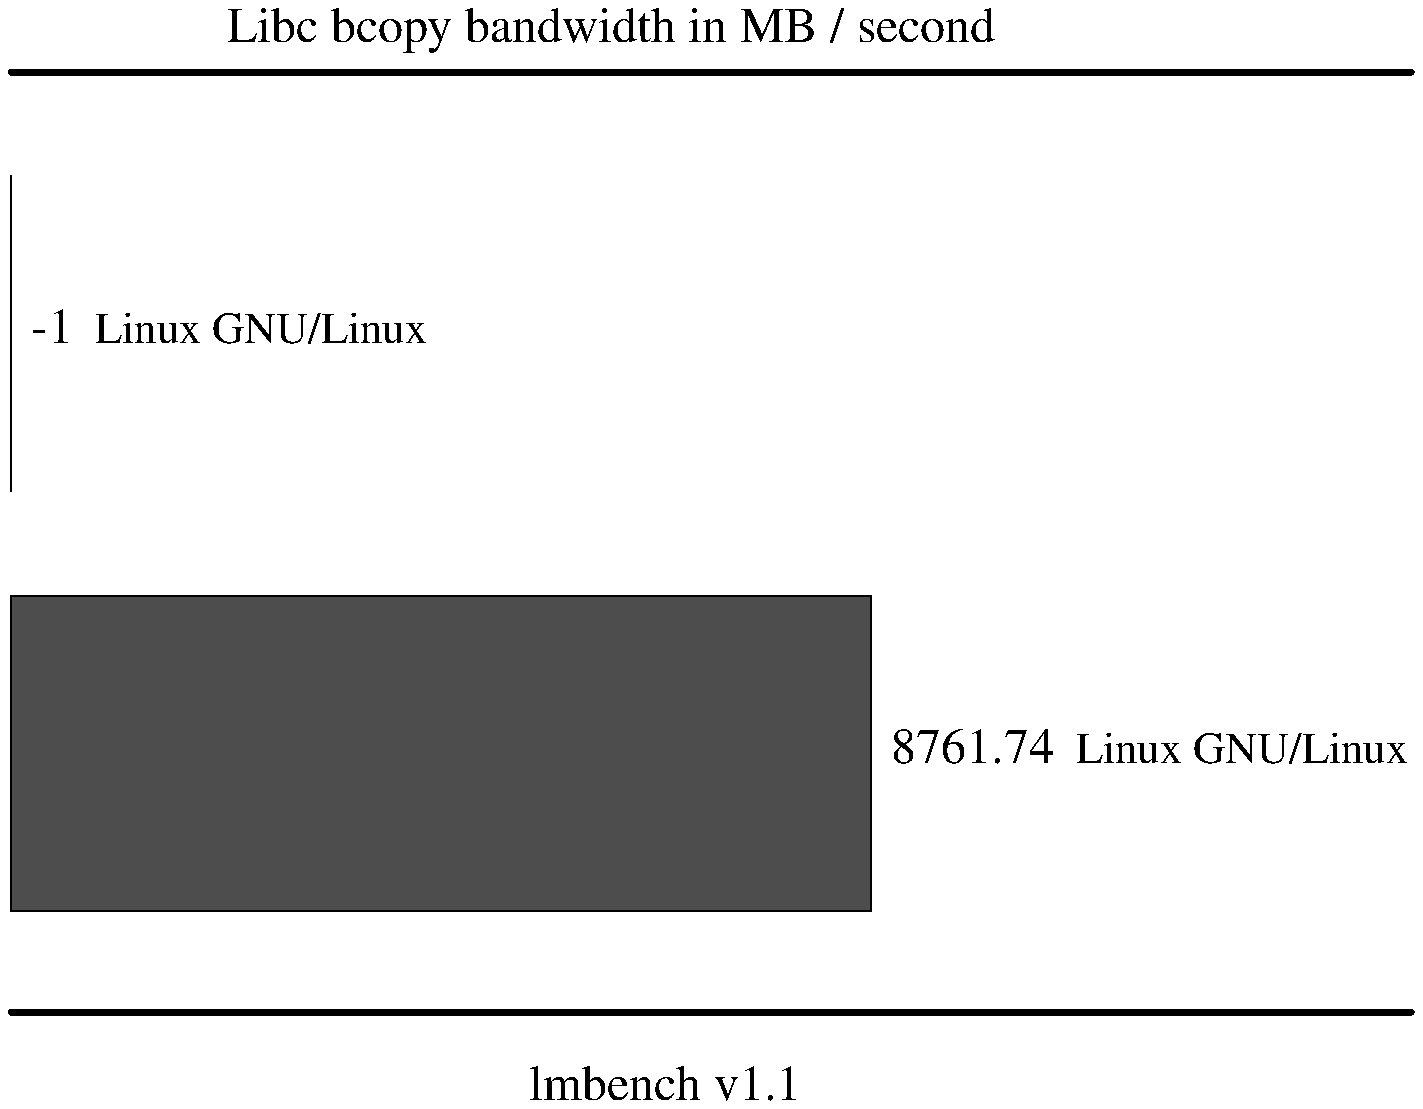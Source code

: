 .sp .75i
.po .23i
.ft R
.ps 16
.vs 21
.ce 100
\s+2Libc bcopy bandwidth in MB / second\s0
.ce 0
.vs 
.PS
.ps 16
.vs 11
[
# Variables, tweek these.
	fillval = .12		# default fill value boxes
	xsize = 4.3		# width of the graph
	ysize = 4.2		# height of the graph
	n = 2
	boxpercent = 75 / 100
	gap = xsize / n * (1 - boxpercent)
	maxdata = 8761.74
	yscale = ysize / maxdata
	xscale = xsize / maxdata

# Draw the graph borders 
	O:	box invis ht ysize wid xsize
boxht = ysize / n * boxpercent
box fill .7 wid -1 * xscale with .nw at O.nw - (0, gap /2 + 0 * (ysize/n))
"\s+2-1\s0  Linux GNU/Linux" ljust at last box.e + .1,0
box fill .7 wid 8761.74 * xscale with .nw at O.nw - (0, gap /2 + 1 * (ysize/n))
"\s+28761.74\s0  Linux GNU/Linux" ljust at last box.e + .1,0
]
box invis wid last [].wid + .5 ht last [].ht + .5 with .nw at last [].nw + (-.25, .25)
move to last [].nw + 0,.25
line thick 2 right 7
move to last [].sw - 0,.25
line thick 2 right 7
.PE
.ft
.ps
.vs
.po
.po .5i
.ft R
.ps 16
.vs 21
.sp .5
.ce 100
\s+2lmbench v1.1\s0
.po
.ft
.ps
.vs
.ce 0
